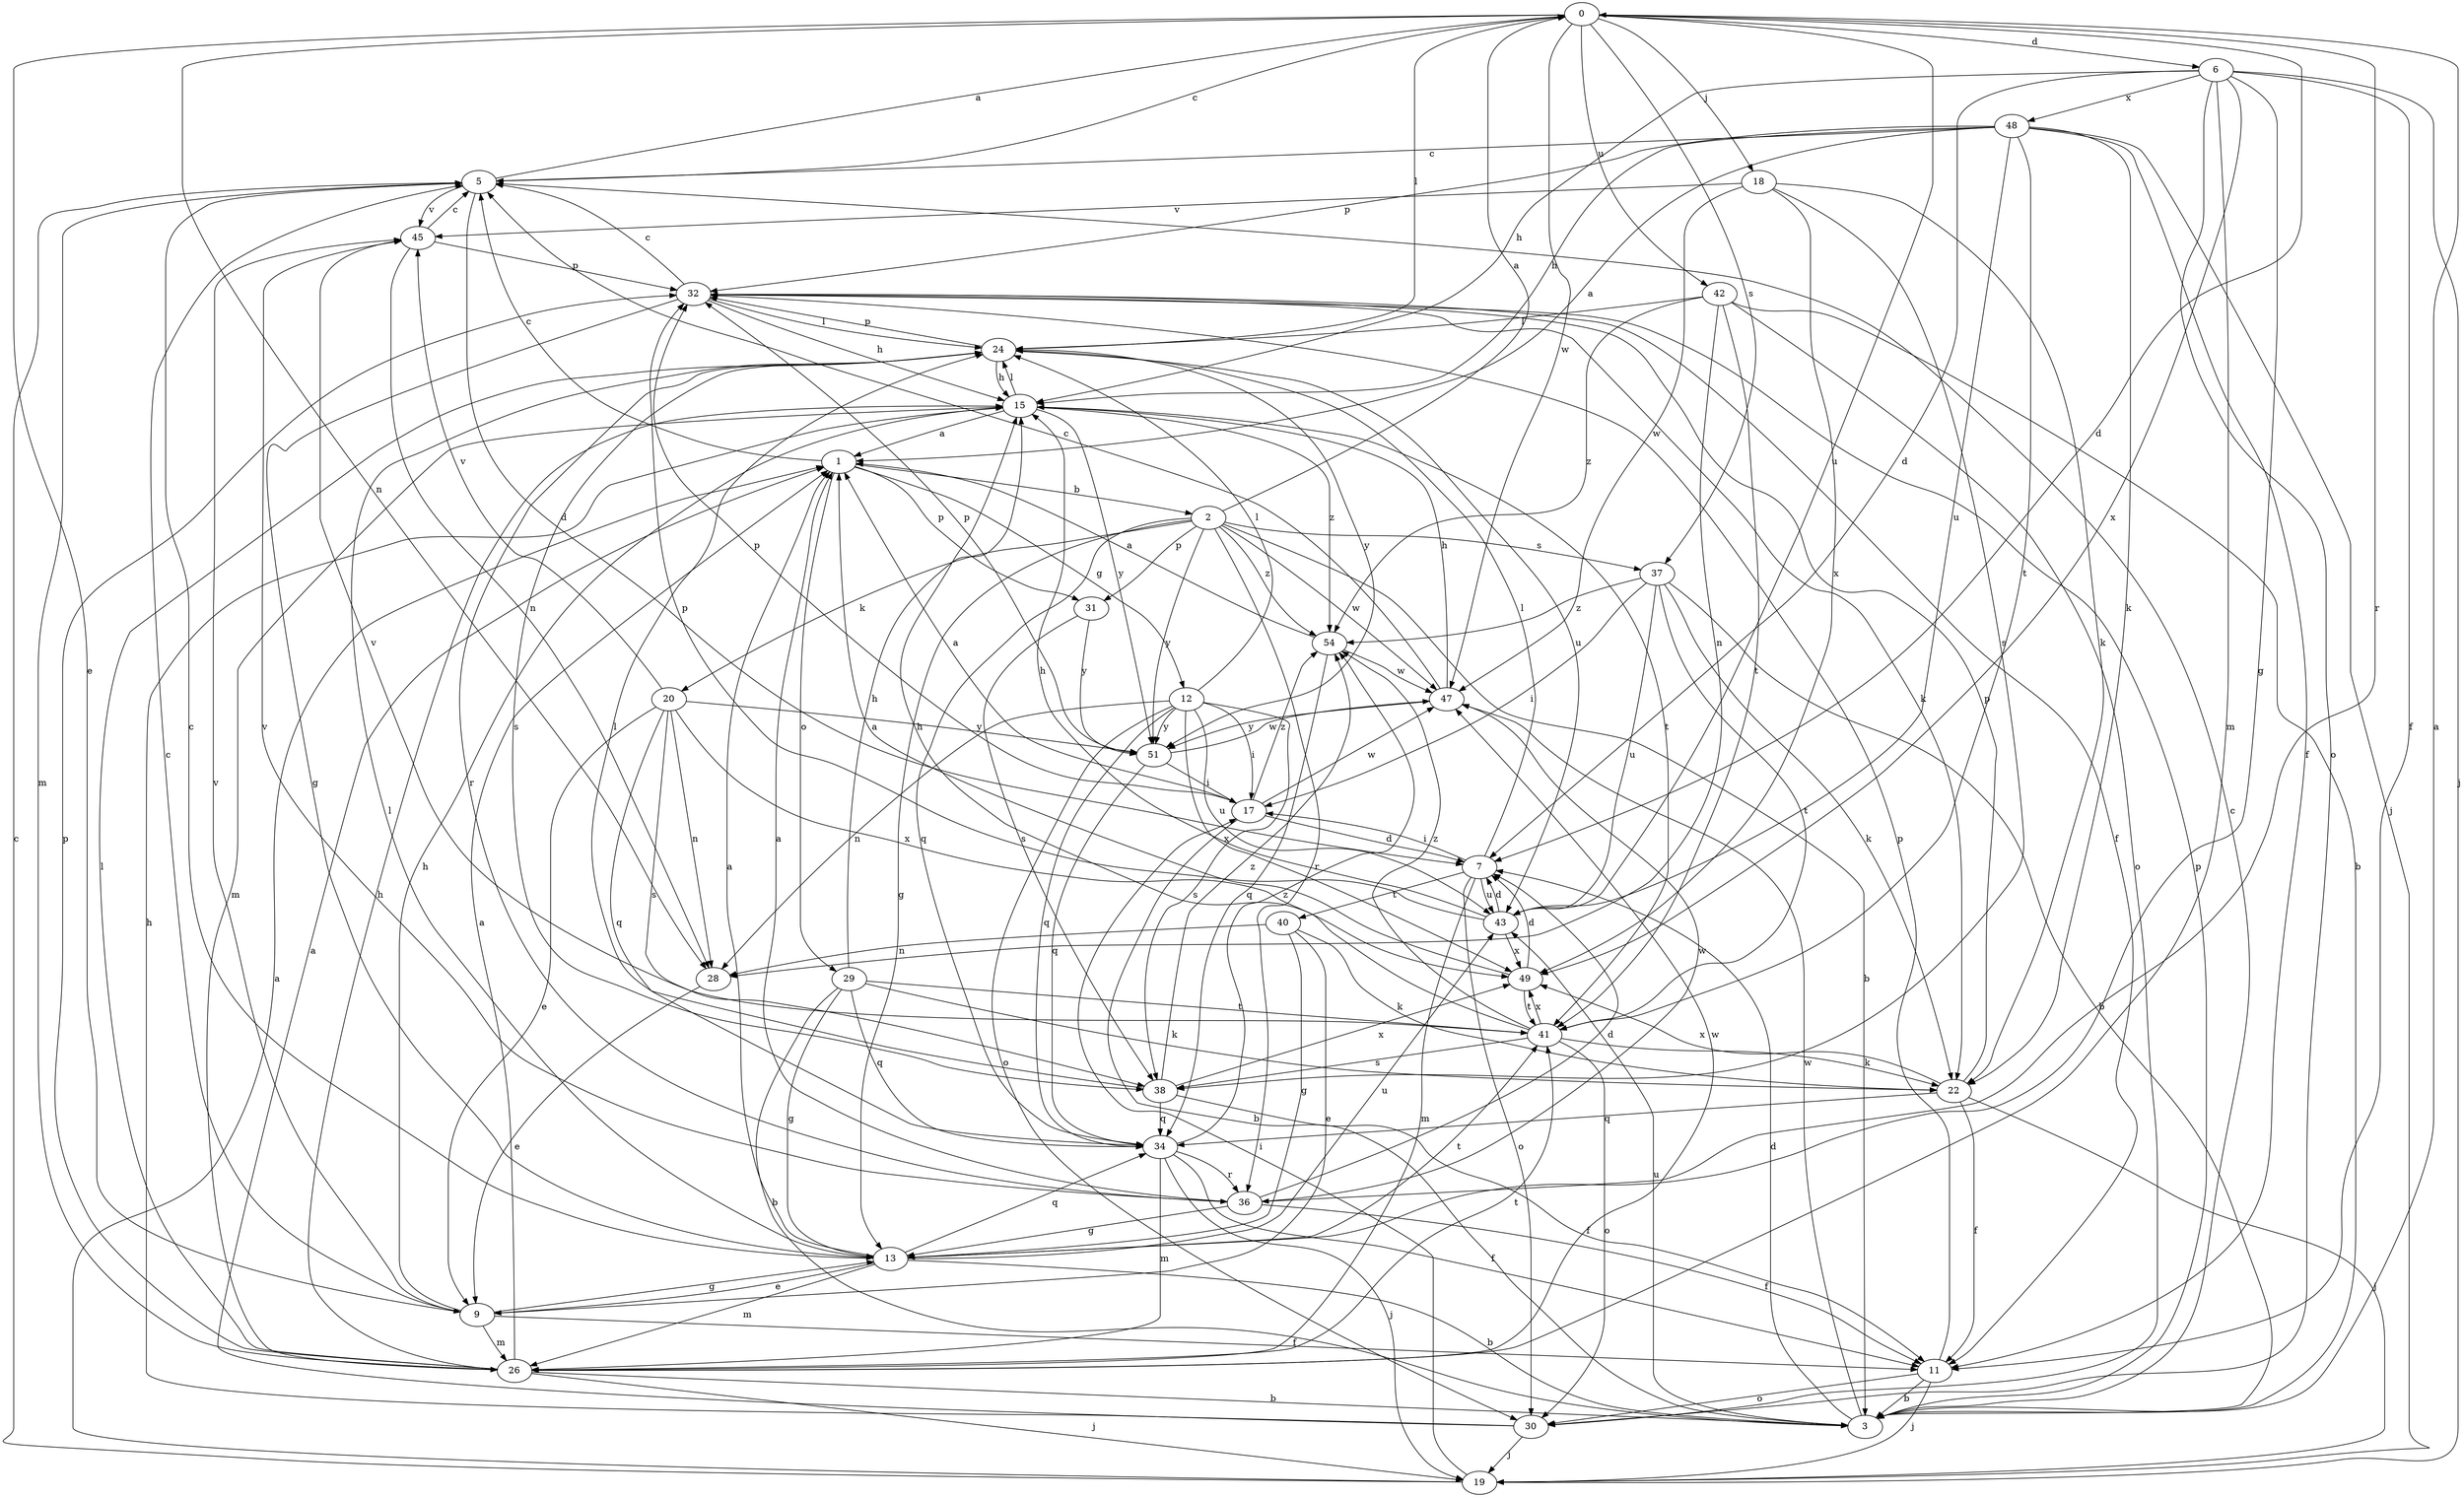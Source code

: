 strict digraph  {
0;
1;
2;
3;
5;
6;
7;
9;
11;
12;
13;
15;
17;
18;
19;
20;
22;
24;
26;
28;
29;
30;
31;
32;
34;
36;
37;
38;
40;
41;
42;
43;
45;
47;
48;
49;
51;
54;
0 -> 5  [label=c];
0 -> 6  [label=d];
0 -> 7  [label=d];
0 -> 9  [label=e];
0 -> 18  [label=j];
0 -> 24  [label=l];
0 -> 28  [label=n];
0 -> 36  [label=r];
0 -> 37  [label=s];
0 -> 42  [label=u];
0 -> 43  [label=u];
0 -> 47  [label=w];
1 -> 2  [label=b];
1 -> 5  [label=c];
1 -> 12  [label=g];
1 -> 29  [label=o];
1 -> 31  [label=p];
2 -> 0  [label=a];
2 -> 3  [label=b];
2 -> 13  [label=g];
2 -> 20  [label=k];
2 -> 31  [label=p];
2 -> 34  [label=q];
2 -> 36  [label=r];
2 -> 37  [label=s];
2 -> 47  [label=w];
2 -> 51  [label=y];
2 -> 54  [label=z];
3 -> 0  [label=a];
3 -> 5  [label=c];
3 -> 7  [label=d];
3 -> 32  [label=p];
3 -> 43  [label=u];
3 -> 47  [label=w];
5 -> 0  [label=a];
5 -> 7  [label=d];
5 -> 26  [label=m];
5 -> 45  [label=v];
6 -> 7  [label=d];
6 -> 11  [label=f];
6 -> 13  [label=g];
6 -> 15  [label=h];
6 -> 19  [label=j];
6 -> 26  [label=m];
6 -> 30  [label=o];
6 -> 48  [label=x];
6 -> 49  [label=x];
7 -> 17  [label=i];
7 -> 24  [label=l];
7 -> 26  [label=m];
7 -> 30  [label=o];
7 -> 40  [label=t];
7 -> 43  [label=u];
9 -> 5  [label=c];
9 -> 11  [label=f];
9 -> 13  [label=g];
9 -> 15  [label=h];
9 -> 26  [label=m];
9 -> 45  [label=v];
11 -> 3  [label=b];
11 -> 19  [label=j];
11 -> 30  [label=o];
11 -> 32  [label=p];
12 -> 17  [label=i];
12 -> 24  [label=l];
12 -> 28  [label=n];
12 -> 30  [label=o];
12 -> 34  [label=q];
12 -> 38  [label=s];
12 -> 43  [label=u];
12 -> 49  [label=x];
12 -> 51  [label=y];
13 -> 1  [label=a];
13 -> 3  [label=b];
13 -> 5  [label=c];
13 -> 9  [label=e];
13 -> 24  [label=l];
13 -> 26  [label=m];
13 -> 34  [label=q];
13 -> 41  [label=t];
13 -> 43  [label=u];
15 -> 1  [label=a];
15 -> 24  [label=l];
15 -> 26  [label=m];
15 -> 41  [label=t];
15 -> 51  [label=y];
15 -> 54  [label=z];
17 -> 1  [label=a];
17 -> 3  [label=b];
17 -> 7  [label=d];
17 -> 32  [label=p];
17 -> 47  [label=w];
17 -> 54  [label=z];
18 -> 22  [label=k];
18 -> 38  [label=s];
18 -> 45  [label=v];
18 -> 47  [label=w];
18 -> 49  [label=x];
19 -> 1  [label=a];
19 -> 5  [label=c];
19 -> 17  [label=i];
20 -> 9  [label=e];
20 -> 28  [label=n];
20 -> 34  [label=q];
20 -> 38  [label=s];
20 -> 45  [label=v];
20 -> 49  [label=x];
20 -> 51  [label=y];
22 -> 11  [label=f];
22 -> 19  [label=j];
22 -> 32  [label=p];
22 -> 34  [label=q];
22 -> 49  [label=x];
24 -> 15  [label=h];
24 -> 32  [label=p];
24 -> 36  [label=r];
24 -> 38  [label=s];
24 -> 43  [label=u];
24 -> 51  [label=y];
26 -> 1  [label=a];
26 -> 3  [label=b];
26 -> 15  [label=h];
26 -> 19  [label=j];
26 -> 24  [label=l];
26 -> 32  [label=p];
26 -> 41  [label=t];
26 -> 47  [label=w];
28 -> 9  [label=e];
29 -> 3  [label=b];
29 -> 13  [label=g];
29 -> 15  [label=h];
29 -> 22  [label=k];
29 -> 34  [label=q];
29 -> 41  [label=t];
30 -> 1  [label=a];
30 -> 15  [label=h];
30 -> 19  [label=j];
31 -> 38  [label=s];
31 -> 51  [label=y];
32 -> 5  [label=c];
32 -> 11  [label=f];
32 -> 13  [label=g];
32 -> 15  [label=h];
32 -> 22  [label=k];
32 -> 24  [label=l];
34 -> 11  [label=f];
34 -> 19  [label=j];
34 -> 26  [label=m];
34 -> 36  [label=r];
34 -> 54  [label=z];
36 -> 1  [label=a];
36 -> 7  [label=d];
36 -> 11  [label=f];
36 -> 13  [label=g];
36 -> 45  [label=v];
36 -> 47  [label=w];
37 -> 3  [label=b];
37 -> 17  [label=i];
37 -> 22  [label=k];
37 -> 41  [label=t];
37 -> 43  [label=u];
37 -> 54  [label=z];
38 -> 11  [label=f];
38 -> 24  [label=l];
38 -> 34  [label=q];
38 -> 49  [label=x];
38 -> 54  [label=z];
40 -> 9  [label=e];
40 -> 13  [label=g];
40 -> 22  [label=k];
40 -> 28  [label=n];
41 -> 15  [label=h];
41 -> 22  [label=k];
41 -> 30  [label=o];
41 -> 38  [label=s];
41 -> 45  [label=v];
41 -> 49  [label=x];
41 -> 54  [label=z];
42 -> 3  [label=b];
42 -> 24  [label=l];
42 -> 28  [label=n];
42 -> 30  [label=o];
42 -> 41  [label=t];
42 -> 54  [label=z];
43 -> 7  [label=d];
43 -> 15  [label=h];
43 -> 32  [label=p];
43 -> 49  [label=x];
45 -> 5  [label=c];
45 -> 28  [label=n];
45 -> 32  [label=p];
47 -> 5  [label=c];
47 -> 15  [label=h];
47 -> 51  [label=y];
48 -> 1  [label=a];
48 -> 5  [label=c];
48 -> 11  [label=f];
48 -> 15  [label=h];
48 -> 19  [label=j];
48 -> 22  [label=k];
48 -> 32  [label=p];
48 -> 41  [label=t];
48 -> 43  [label=u];
49 -> 1  [label=a];
49 -> 7  [label=d];
49 -> 41  [label=t];
51 -> 17  [label=i];
51 -> 32  [label=p];
51 -> 34  [label=q];
51 -> 47  [label=w];
54 -> 1  [label=a];
54 -> 34  [label=q];
54 -> 47  [label=w];
}
